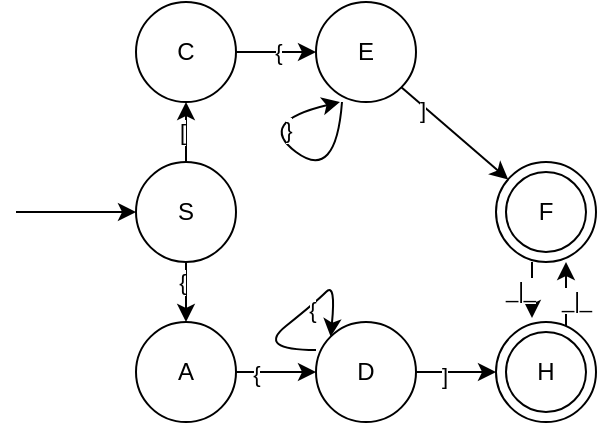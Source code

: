 <mxfile version="26.2.5">
  <diagram name="Страница — 1" id="Bs9hl7EJvzK3aSVxohyI">
    <mxGraphModel dx="1059" dy="478" grid="1" gridSize="10" guides="1" tooltips="1" connect="1" arrows="1" fold="1" page="1" pageScale="1" pageWidth="827" pageHeight="1169" math="0" shadow="0">
      <root>
        <mxCell id="0" />
        <mxCell id="1" parent="0" />
        <mxCell id="p0av2jwLTRedCg7sPQxk-1" value="" style="ellipse;whiteSpace=wrap;html=1;" vertex="1" parent="1">
          <mxGeometry x="400" y="280" width="50" height="50" as="geometry" />
        </mxCell>
        <mxCell id="p0av2jwLTRedCg7sPQxk-2" value="F" style="ellipse;whiteSpace=wrap;html=1;" vertex="1" parent="1">
          <mxGeometry x="405" y="285" width="40" height="40" as="geometry" />
        </mxCell>
        <mxCell id="p0av2jwLTRedCg7sPQxk-20" style="edgeStyle=orthogonalEdgeStyle;rounded=0;orthogonalLoop=1;jettySize=auto;html=1;entryX=0;entryY=0.5;entryDx=0;entryDy=0;" edge="1" parent="1" source="p0av2jwLTRedCg7sPQxk-3" target="p0av2jwLTRedCg7sPQxk-11">
          <mxGeometry relative="1" as="geometry" />
        </mxCell>
        <mxCell id="p0av2jwLTRedCg7sPQxk-49" value="]" style="edgeLabel;html=1;align=center;verticalAlign=middle;resizable=0;points=[];" vertex="1" connectable="0" parent="p0av2jwLTRedCg7sPQxk-20">
          <mxGeometry x="-0.3" y="-2" relative="1" as="geometry">
            <mxPoint as="offset" />
          </mxGeometry>
        </mxCell>
        <mxCell id="p0av2jwLTRedCg7sPQxk-3" value="D" style="ellipse;whiteSpace=wrap;html=1;" vertex="1" parent="1">
          <mxGeometry x="310" y="360" width="50" height="50" as="geometry" />
        </mxCell>
        <mxCell id="p0av2jwLTRedCg7sPQxk-19" style="edgeStyle=orthogonalEdgeStyle;rounded=0;orthogonalLoop=1;jettySize=auto;html=1;entryX=0;entryY=0.5;entryDx=0;entryDy=0;" edge="1" parent="1" source="p0av2jwLTRedCg7sPQxk-4" target="p0av2jwLTRedCg7sPQxk-3">
          <mxGeometry relative="1" as="geometry" />
        </mxCell>
        <mxCell id="p0av2jwLTRedCg7sPQxk-47" value="{" style="edgeLabel;html=1;align=center;verticalAlign=middle;resizable=0;points=[];" vertex="1" connectable="0" parent="p0av2jwLTRedCg7sPQxk-19">
          <mxGeometry x="-0.5" y="-1" relative="1" as="geometry">
            <mxPoint as="offset" />
          </mxGeometry>
        </mxCell>
        <mxCell id="p0av2jwLTRedCg7sPQxk-4" value="A" style="ellipse;whiteSpace=wrap;html=1;" vertex="1" parent="1">
          <mxGeometry x="220" y="360" width="50" height="50" as="geometry" />
        </mxCell>
        <mxCell id="p0av2jwLTRedCg7sPQxk-17" style="edgeStyle=orthogonalEdgeStyle;rounded=0;orthogonalLoop=1;jettySize=auto;html=1;exitX=0.5;exitY=0;exitDx=0;exitDy=0;entryX=0.5;entryY=1;entryDx=0;entryDy=0;" edge="1" parent="1" source="p0av2jwLTRedCg7sPQxk-6" target="p0av2jwLTRedCg7sPQxk-9">
          <mxGeometry relative="1" as="geometry" />
        </mxCell>
        <mxCell id="p0av2jwLTRedCg7sPQxk-33" value="[" style="edgeLabel;html=1;align=center;verticalAlign=middle;resizable=0;points=[];" vertex="1" connectable="0" parent="p0av2jwLTRedCg7sPQxk-17">
          <mxGeometry y="2" relative="1" as="geometry">
            <mxPoint as="offset" />
          </mxGeometry>
        </mxCell>
        <mxCell id="p0av2jwLTRedCg7sPQxk-18" style="edgeStyle=orthogonalEdgeStyle;rounded=0;orthogonalLoop=1;jettySize=auto;html=1;entryX=0.5;entryY=0;entryDx=0;entryDy=0;" edge="1" parent="1" source="p0av2jwLTRedCg7sPQxk-6" target="p0av2jwLTRedCg7sPQxk-4">
          <mxGeometry relative="1" as="geometry" />
        </mxCell>
        <mxCell id="p0av2jwLTRedCg7sPQxk-34" value="{" style="edgeLabel;html=1;align=center;verticalAlign=middle;resizable=0;points=[];" vertex="1" connectable="0" parent="p0av2jwLTRedCg7sPQxk-18">
          <mxGeometry x="0.2" y="-2" relative="1" as="geometry">
            <mxPoint as="offset" />
          </mxGeometry>
        </mxCell>
        <mxCell id="p0av2jwLTRedCg7sPQxk-6" value="S" style="ellipse;whiteSpace=wrap;html=1;" vertex="1" parent="1">
          <mxGeometry x="220" y="280" width="50" height="50" as="geometry" />
        </mxCell>
        <mxCell id="p0av2jwLTRedCg7sPQxk-8" value="E" style="ellipse;whiteSpace=wrap;html=1;" vertex="1" parent="1">
          <mxGeometry x="310" y="200" width="50" height="50" as="geometry" />
        </mxCell>
        <mxCell id="p0av2jwLTRedCg7sPQxk-15" style="edgeStyle=orthogonalEdgeStyle;rounded=0;orthogonalLoop=1;jettySize=auto;html=1;entryX=0;entryY=0.5;entryDx=0;entryDy=0;" edge="1" parent="1" source="p0av2jwLTRedCg7sPQxk-9" target="p0av2jwLTRedCg7sPQxk-8">
          <mxGeometry relative="1" as="geometry" />
        </mxCell>
        <mxCell id="p0av2jwLTRedCg7sPQxk-35" value="{" style="edgeLabel;html=1;align=center;verticalAlign=middle;resizable=0;points=[];" vertex="1" connectable="0" parent="p0av2jwLTRedCg7sPQxk-15">
          <mxGeometry x="0.05" relative="1" as="geometry">
            <mxPoint as="offset" />
          </mxGeometry>
        </mxCell>
        <mxCell id="p0av2jwLTRedCg7sPQxk-9" value="С" style="ellipse;whiteSpace=wrap;html=1;" vertex="1" parent="1">
          <mxGeometry x="220" y="200" width="50" height="50" as="geometry" />
        </mxCell>
        <mxCell id="p0av2jwLTRedCg7sPQxk-25" style="edgeStyle=orthogonalEdgeStyle;rounded=0;orthogonalLoop=1;jettySize=auto;html=1;entryX=0.7;entryY=1;entryDx=0;entryDy=0;exitX=0.68;exitY=0.04;exitDx=0;exitDy=0;exitPerimeter=0;entryPerimeter=0;" edge="1" parent="1" source="p0av2jwLTRedCg7sPQxk-11" target="p0av2jwLTRedCg7sPQxk-1">
          <mxGeometry relative="1" as="geometry" />
        </mxCell>
        <mxCell id="p0av2jwLTRedCg7sPQxk-51" value="_|_" style="edgeLabel;html=1;align=center;verticalAlign=middle;resizable=0;points=[];" vertex="1" connectable="0" parent="p0av2jwLTRedCg7sPQxk-25">
          <mxGeometry x="-0.151" y="-5" relative="1" as="geometry">
            <mxPoint as="offset" />
          </mxGeometry>
        </mxCell>
        <mxCell id="p0av2jwLTRedCg7sPQxk-11" value="" style="ellipse;whiteSpace=wrap;html=1;" vertex="1" parent="1">
          <mxGeometry x="400" y="360" width="50" height="50" as="geometry" />
        </mxCell>
        <mxCell id="p0av2jwLTRedCg7sPQxk-12" value="H" style="ellipse;whiteSpace=wrap;html=1;" vertex="1" parent="1">
          <mxGeometry x="405" y="365" width="40" height="40" as="geometry" />
        </mxCell>
        <mxCell id="p0av2jwLTRedCg7sPQxk-13" value="" style="endArrow=classic;html=1;rounded=0;entryX=0;entryY=0.5;entryDx=0;entryDy=0;" edge="1" parent="1" target="p0av2jwLTRedCg7sPQxk-6">
          <mxGeometry width="50" height="50" relative="1" as="geometry">
            <mxPoint x="160" y="305" as="sourcePoint" />
            <mxPoint x="220" y="300" as="targetPoint" />
          </mxGeometry>
        </mxCell>
        <mxCell id="p0av2jwLTRedCg7sPQxk-21" value="" style="endArrow=classic;html=1;rounded=0;" edge="1" parent="1">
          <mxGeometry width="50" height="50" relative="1" as="geometry">
            <mxPoint x="418" y="330" as="sourcePoint" />
            <mxPoint x="418" y="358" as="targetPoint" />
          </mxGeometry>
        </mxCell>
        <mxCell id="p0av2jwLTRedCg7sPQxk-52" value="_|_" style="edgeLabel;html=1;align=center;verticalAlign=middle;resizable=0;points=[];" vertex="1" connectable="0" parent="p0av2jwLTRedCg7sPQxk-21">
          <mxGeometry y="-6" relative="1" as="geometry">
            <mxPoint as="offset" />
          </mxGeometry>
        </mxCell>
        <mxCell id="p0av2jwLTRedCg7sPQxk-27" value="" style="endArrow=classic;html=1;rounded=0;exitX=1;exitY=1;exitDx=0;exitDy=0;" edge="1" parent="1" source="p0av2jwLTRedCg7sPQxk-8" target="p0av2jwLTRedCg7sPQxk-1">
          <mxGeometry width="50" height="50" relative="1" as="geometry">
            <mxPoint x="350" y="310" as="sourcePoint" />
            <mxPoint x="400" y="260" as="targetPoint" />
          </mxGeometry>
        </mxCell>
        <mxCell id="p0av2jwLTRedCg7sPQxk-37" value="]" style="edgeLabel;html=1;align=center;verticalAlign=middle;resizable=0;points=[];" vertex="1" connectable="0" parent="p0av2jwLTRedCg7sPQxk-27">
          <mxGeometry x="-0.568" y="-2" relative="1" as="geometry">
            <mxPoint as="offset" />
          </mxGeometry>
        </mxCell>
        <mxCell id="p0av2jwLTRedCg7sPQxk-31" value="" style="curved=1;endArrow=classic;html=1;rounded=0;entryX=0;entryY=0;entryDx=0;entryDy=0;" edge="1" parent="1" target="p0av2jwLTRedCg7sPQxk-3">
          <mxGeometry width="50" height="50" relative="1" as="geometry">
            <mxPoint x="310" y="374" as="sourcePoint" />
            <mxPoint x="210" y="350" as="targetPoint" />
            <Array as="points">
              <mxPoint x="280" y="374" />
              <mxPoint x="310" y="350" />
              <mxPoint x="320" y="340" />
            </Array>
          </mxGeometry>
        </mxCell>
        <mxCell id="p0av2jwLTRedCg7sPQxk-46" value="{" style="edgeLabel;html=1;align=center;verticalAlign=middle;resizable=0;points=[];" vertex="1" connectable="0" parent="p0av2jwLTRedCg7sPQxk-31">
          <mxGeometry x="0.17" y="-2" relative="1" as="geometry">
            <mxPoint as="offset" />
          </mxGeometry>
        </mxCell>
        <mxCell id="p0av2jwLTRedCg7sPQxk-32" value="" style="curved=1;endArrow=classic;html=1;rounded=0;exitX=0.26;exitY=1;exitDx=0;exitDy=0;entryX=0.24;entryY=1;entryDx=0;entryDy=0;entryPerimeter=0;exitPerimeter=0;" edge="1" parent="1" source="p0av2jwLTRedCg7sPQxk-8" target="p0av2jwLTRedCg7sPQxk-8">
          <mxGeometry width="50" height="50" relative="1" as="geometry">
            <mxPoint x="280" y="310" as="sourcePoint" />
            <mxPoint x="330" y="260" as="targetPoint" />
            <Array as="points">
              <mxPoint x="320" y="290" />
              <mxPoint x="280" y="260" />
            </Array>
          </mxGeometry>
        </mxCell>
        <mxCell id="p0av2jwLTRedCg7sPQxk-36" value="}" style="edgeLabel;html=1;align=center;verticalAlign=middle;resizable=0;points=[];" vertex="1" connectable="0" parent="p0av2jwLTRedCg7sPQxk-32">
          <mxGeometry x="0.575" y="-7" relative="1" as="geometry">
            <mxPoint as="offset" />
          </mxGeometry>
        </mxCell>
      </root>
    </mxGraphModel>
  </diagram>
</mxfile>
